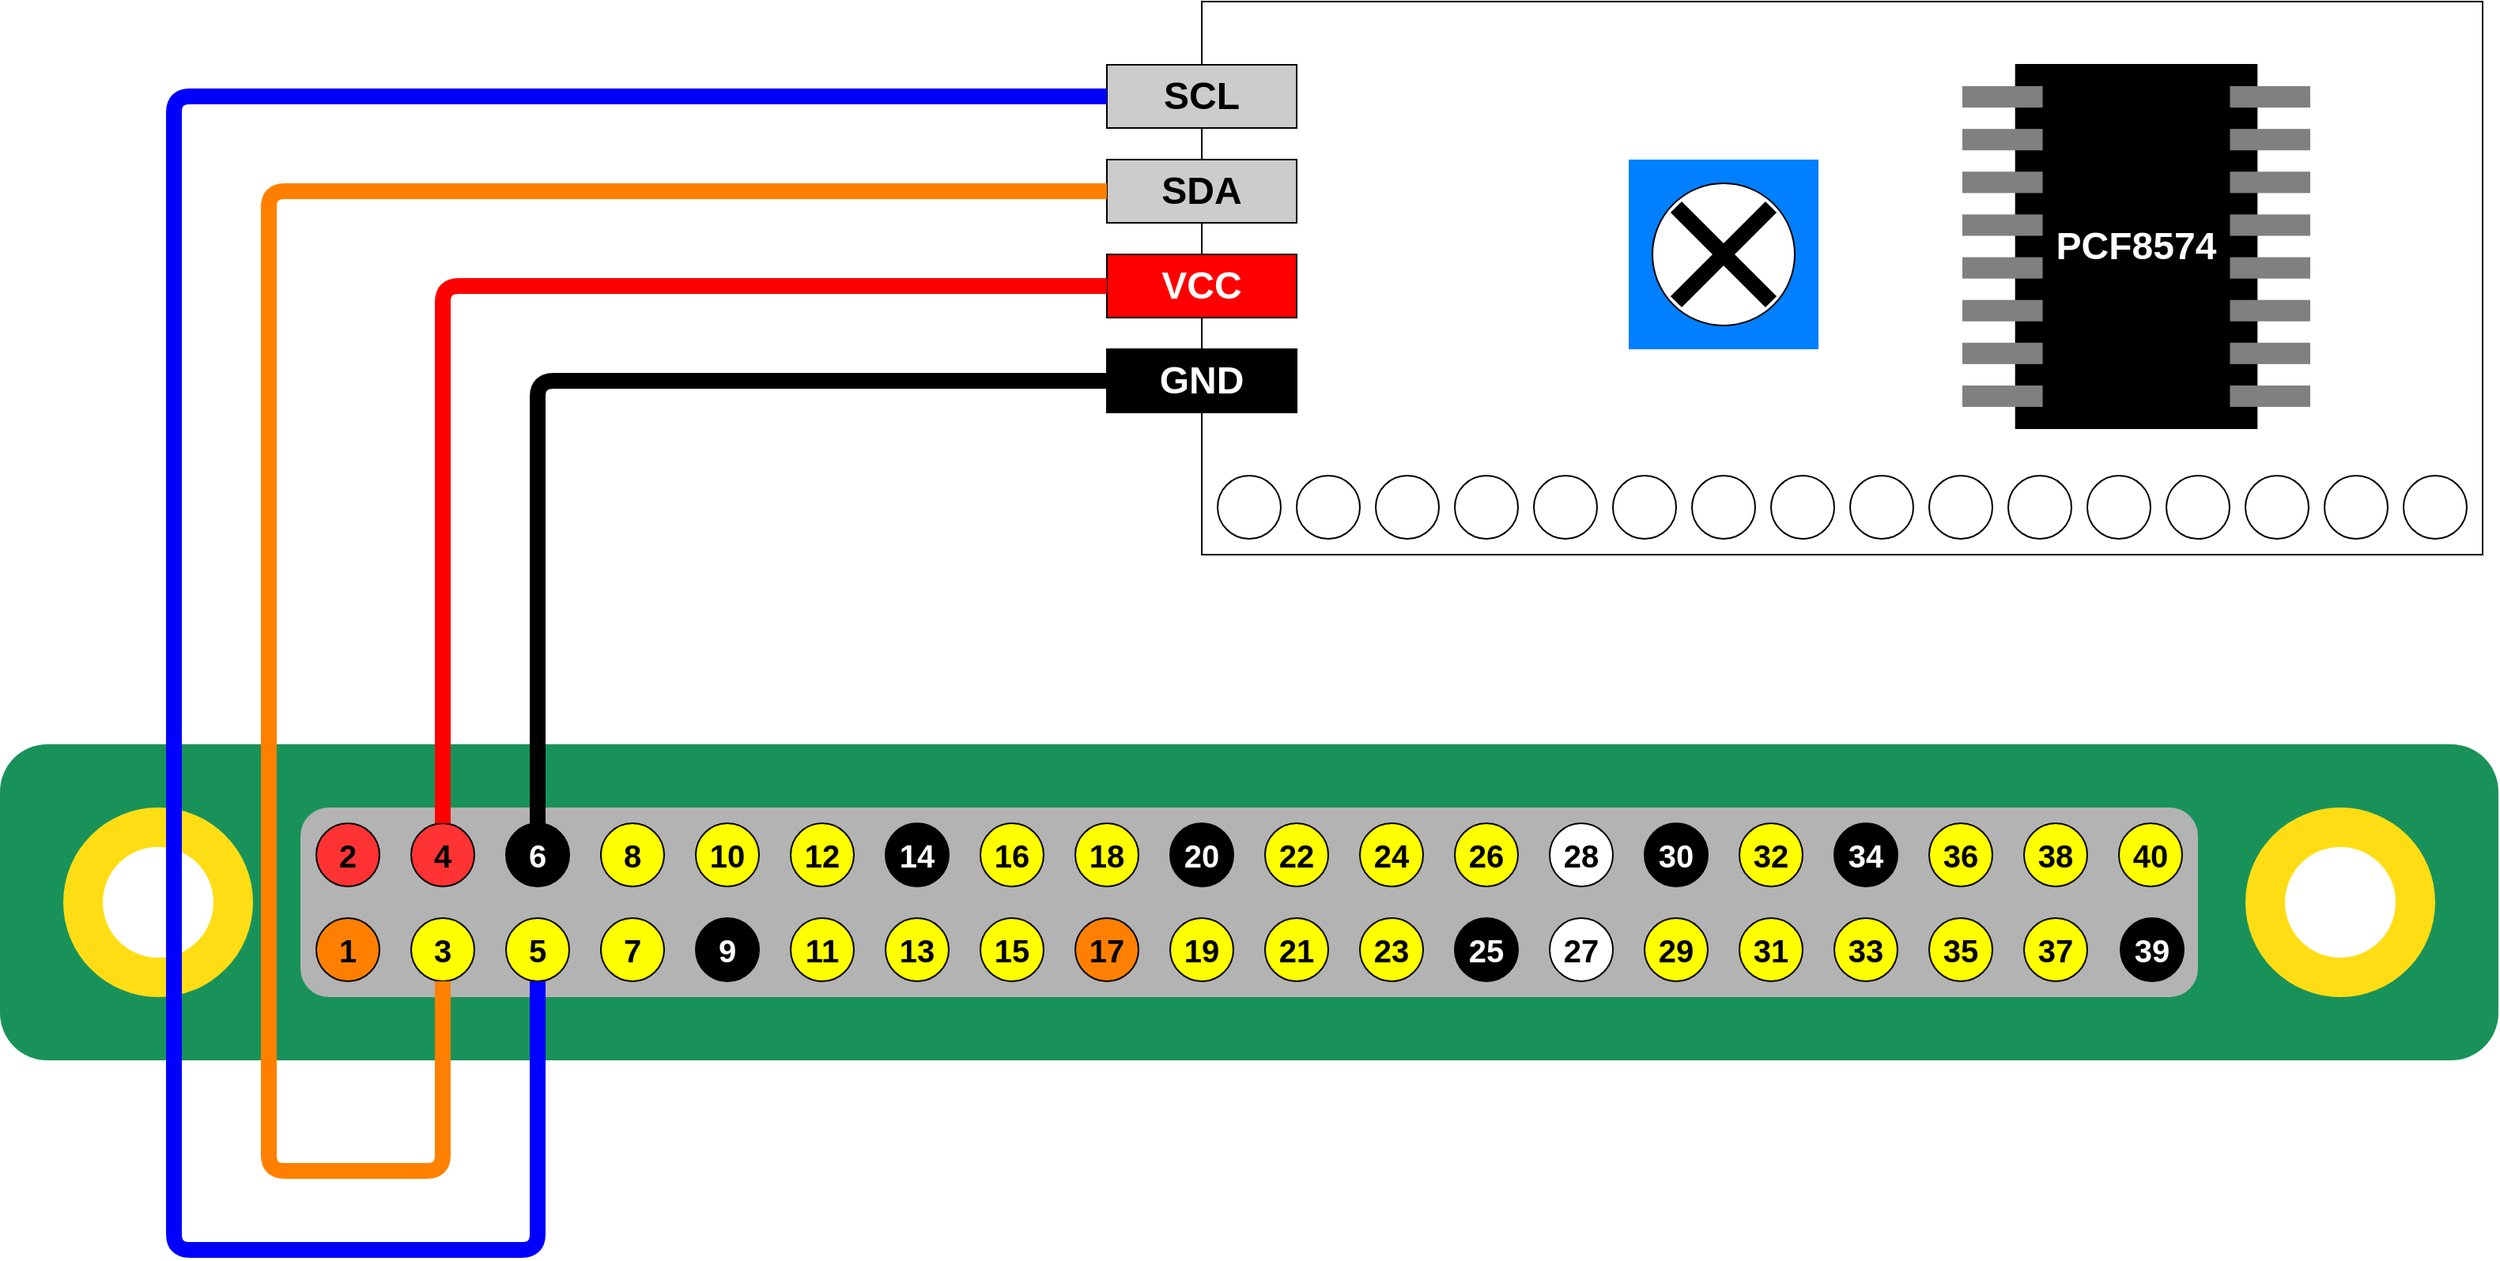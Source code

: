 <mxfile version="13.6.6" type="device"><diagram id="_aC_CADvqbbAwYfxRJbj" name="Page-1"><mxGraphModel dx="3145" dy="1750" grid="1" gridSize="10" guides="1" tooltips="1" connect="1" arrows="1" fold="1" page="1" pageScale="1" pageWidth="827" pageHeight="1169" math="0" shadow="0"><root><mxCell id="0"/><mxCell id="1" parent="0"/><mxCell id="cCr36_v7XTfjkxN-WHU--47" value="" style="group" vertex="1" connectable="0" parent="1"><mxGeometry y="560" width="1580" height="200" as="geometry"/></mxCell><mxCell id="cCr36_v7XTfjkxN-WHU--45" value="" style="rounded=1;whiteSpace=wrap;html=1;labelBackgroundColor=none;fontSize=20;fontColor=#FFFFFF;fillColor=#19925a;strokeColor=none;" vertex="1" parent="cCr36_v7XTfjkxN-WHU--47"><mxGeometry width="1580" height="200" as="geometry"/></mxCell><mxCell id="cCr36_v7XTfjkxN-WHU--46" value="" style="rounded=1;whiteSpace=wrap;html=1;labelBackgroundColor=none;fontSize=20;fontColor=#FFFFFF;fillColor=#B3B3B3;strokeColor=none;" vertex="1" parent="cCr36_v7XTfjkxN-WHU--47"><mxGeometry x="190" y="40" width="1200" height="120" as="geometry"/></mxCell><mxCell id="cCr36_v7XTfjkxN-WHU--41" value="" style="ellipse;whiteSpace=wrap;html=1;aspect=fixed;labelBackgroundColor=none;fontSize=20;fontColor=#FFFFFF;strokeColor=none;fillColor=#FFDD15;" vertex="1" parent="cCr36_v7XTfjkxN-WHU--47"><mxGeometry x="40" y="40" width="120" height="120" as="geometry"/></mxCell><mxCell id="cCr36_v7XTfjkxN-WHU--42" value="" style="ellipse;whiteSpace=wrap;html=1;aspect=fixed;labelBackgroundColor=none;fontSize=20;fontColor=#FFFFFF;fillColor=#FFFFFF;strokeColor=none;" vertex="1" parent="cCr36_v7XTfjkxN-WHU--47"><mxGeometry x="65" y="65" width="70" height="70" as="geometry"/></mxCell><mxCell id="cCr36_v7XTfjkxN-WHU--43" value="" style="ellipse;whiteSpace=wrap;html=1;aspect=fixed;labelBackgroundColor=none;fontSize=20;fontColor=#FFFFFF;strokeColor=none;fillColor=#FFDD15;" vertex="1" parent="cCr36_v7XTfjkxN-WHU--47"><mxGeometry x="1420" y="40" width="120" height="120" as="geometry"/></mxCell><mxCell id="cCr36_v7XTfjkxN-WHU--44" value="" style="ellipse;whiteSpace=wrap;html=1;aspect=fixed;labelBackgroundColor=none;fontSize=20;fontColor=#FFFFFF;fillColor=#FFFFFF;strokeColor=none;" vertex="1" parent="cCr36_v7XTfjkxN-WHU--47"><mxGeometry x="1445" y="65" width="70" height="70" as="geometry"/></mxCell><mxCell id="cCr36_v7XTfjkxN-WHU--1" value="1" style="ellipse;whiteSpace=wrap;html=1;aspect=fixed;fontStyle=1;fontSize=20;fillColor=#FF8000;" vertex="1" parent="1"><mxGeometry x="200" y="670" width="40" height="40" as="geometry"/></mxCell><mxCell id="cCr36_v7XTfjkxN-WHU--2" value="2" style="ellipse;whiteSpace=wrap;html=1;aspect=fixed;fontStyle=1;fontSize=20;fillColor=#FF3333;" vertex="1" parent="1"><mxGeometry x="200" y="610" width="40" height="40" as="geometry"/></mxCell><mxCell id="cCr36_v7XTfjkxN-WHU--3" value="3" style="ellipse;whiteSpace=wrap;html=1;aspect=fixed;fontStyle=1;fontSize=20;fillColor=#FFFF00;" vertex="1" parent="1"><mxGeometry x="260" y="670" width="40" height="40" as="geometry"/></mxCell><mxCell id="cCr36_v7XTfjkxN-WHU--4" value="5" style="ellipse;whiteSpace=wrap;html=1;aspect=fixed;fontStyle=1;fontSize=20;fillColor=#FFFF00;" vertex="1" parent="1"><mxGeometry x="320" y="670" width="40" height="40" as="geometry"/></mxCell><mxCell id="cCr36_v7XTfjkxN-WHU--5" value="9" style="ellipse;whiteSpace=wrap;html=1;aspect=fixed;fontStyle=1;fontSize=20;fillColor=#000000;labelBackgroundColor=none;fontColor=#FFFFFF;" vertex="1" parent="1"><mxGeometry x="440" y="670" width="40" height="40" as="geometry"/></mxCell><mxCell id="cCr36_v7XTfjkxN-WHU--6" value="11" style="ellipse;whiteSpace=wrap;html=1;aspect=fixed;fontStyle=1;fontSize=20;fillColor=#FFFF00;" vertex="1" parent="1"><mxGeometry x="500" y="670" width="40" height="40" as="geometry"/></mxCell><mxCell id="cCr36_v7XTfjkxN-WHU--7" value="13" style="ellipse;whiteSpace=wrap;html=1;aspect=fixed;fontStyle=1;fontSize=20;fillColor=#FFFF00;" vertex="1" parent="1"><mxGeometry x="560" y="670" width="40" height="40" as="geometry"/></mxCell><mxCell id="cCr36_v7XTfjkxN-WHU--8" value="15" style="ellipse;whiteSpace=wrap;html=1;aspect=fixed;fontStyle=1;fontSize=20;fillColor=#FFFF00;" vertex="1" parent="1"><mxGeometry x="620" y="670" width="40" height="40" as="geometry"/></mxCell><mxCell id="cCr36_v7XTfjkxN-WHU--9" value="17" style="ellipse;whiteSpace=wrap;html=1;aspect=fixed;fontStyle=1;fontSize=20;fillColor=#FF8000;" vertex="1" parent="1"><mxGeometry x="680" y="670" width="40" height="40" as="geometry"/></mxCell><mxCell id="cCr36_v7XTfjkxN-WHU--10" value="19" style="ellipse;whiteSpace=wrap;html=1;aspect=fixed;fontStyle=1;fontSize=20;fillColor=#FFFF00;" vertex="1" parent="1"><mxGeometry x="740" y="670" width="40" height="40" as="geometry"/></mxCell><mxCell id="cCr36_v7XTfjkxN-WHU--11" value="21" style="ellipse;whiteSpace=wrap;html=1;aspect=fixed;fontStyle=1;fontSize=20;fillColor=#FFFF00;" vertex="1" parent="1"><mxGeometry x="800" y="670" width="40" height="40" as="geometry"/></mxCell><mxCell id="cCr36_v7XTfjkxN-WHU--12" value="23" style="ellipse;whiteSpace=wrap;html=1;aspect=fixed;fontStyle=1;fontSize=20;fillColor=#FFFF00;" vertex="1" parent="1"><mxGeometry x="860" y="670" width="40" height="40" as="geometry"/></mxCell><mxCell id="cCr36_v7XTfjkxN-WHU--13" value="25" style="ellipse;whiteSpace=wrap;html=1;aspect=fixed;fontStyle=1;fontSize=20;fillColor=#000000;labelBackgroundColor=none;fontColor=#FFFFFF;" vertex="1" parent="1"><mxGeometry x="920" y="670" width="40" height="40" as="geometry"/></mxCell><mxCell id="cCr36_v7XTfjkxN-WHU--14" value="27" style="ellipse;whiteSpace=wrap;html=1;aspect=fixed;fontStyle=1;fontSize=20;fillColor=#FFFFFF;" vertex="1" parent="1"><mxGeometry x="980" y="670" width="40" height="40" as="geometry"/></mxCell><mxCell id="cCr36_v7XTfjkxN-WHU--15" value="28" style="ellipse;whiteSpace=wrap;html=1;aspect=fixed;fontStyle=1;fontSize=20;fillColor=#FFFFFF;" vertex="1" parent="1"><mxGeometry x="980" y="610" width="40" height="40" as="geometry"/></mxCell><mxCell id="cCr36_v7XTfjkxN-WHU--16" value="7" style="ellipse;whiteSpace=wrap;html=1;aspect=fixed;fontStyle=1;fontSize=20;fillColor=#FFFF00;" vertex="1" parent="1"><mxGeometry x="380" y="670" width="40" height="40" as="geometry"/></mxCell><mxCell id="cCr36_v7XTfjkxN-WHU--17" value="29" style="ellipse;whiteSpace=wrap;html=1;aspect=fixed;fontStyle=1;fontSize=20;fillColor=#FFFF00;" vertex="1" parent="1"><mxGeometry x="1040" y="670" width="40" height="40" as="geometry"/></mxCell><mxCell id="cCr36_v7XTfjkxN-WHU--18" value="31" style="ellipse;whiteSpace=wrap;html=1;aspect=fixed;fontStyle=1;fontSize=20;fillColor=#FFFF00;" vertex="1" parent="1"><mxGeometry x="1100" y="670" width="40" height="40" as="geometry"/></mxCell><mxCell id="cCr36_v7XTfjkxN-WHU--19" value="33" style="ellipse;whiteSpace=wrap;html=1;aspect=fixed;fontStyle=1;fontSize=20;fillColor=#FFFF00;" vertex="1" parent="1"><mxGeometry x="1160" y="670" width="40" height="40" as="geometry"/></mxCell><mxCell id="cCr36_v7XTfjkxN-WHU--20" value="35" style="ellipse;whiteSpace=wrap;html=1;aspect=fixed;fontStyle=1;fontSize=20;fillColor=#FFFF00;" vertex="1" parent="1"><mxGeometry x="1220" y="670" width="40" height="40" as="geometry"/></mxCell><mxCell id="cCr36_v7XTfjkxN-WHU--21" value="37" style="ellipse;whiteSpace=wrap;html=1;aspect=fixed;fontStyle=1;fontSize=20;fillColor=#FFFF00;" vertex="1" parent="1"><mxGeometry x="1280" y="670" width="40" height="40" as="geometry"/></mxCell><mxCell id="cCr36_v7XTfjkxN-WHU--22" value="39" style="ellipse;whiteSpace=wrap;html=1;aspect=fixed;fontStyle=1;fontSize=20;fillColor=#000000;labelBackgroundColor=none;fontColor=#FFFFFF;" vertex="1" parent="1"><mxGeometry x="1341" y="670" width="40" height="40" as="geometry"/></mxCell><mxCell id="cCr36_v7XTfjkxN-WHU--23" value="4" style="ellipse;whiteSpace=wrap;html=1;aspect=fixed;fontStyle=1;fontSize=20;fillColor=#FF3333;" vertex="1" parent="1"><mxGeometry x="260" y="610" width="40" height="40" as="geometry"/></mxCell><mxCell id="cCr36_v7XTfjkxN-WHU--24" value="6" style="ellipse;whiteSpace=wrap;html=1;aspect=fixed;fontStyle=1;fontSize=20;fillColor=#000000;labelBackgroundColor=none;fontColor=#FFFFFF;" vertex="1" parent="1"><mxGeometry x="320" y="610" width="40" height="40" as="geometry"/></mxCell><mxCell id="cCr36_v7XTfjkxN-WHU--25" value="8" style="ellipse;whiteSpace=wrap;html=1;aspect=fixed;fontStyle=1;fontSize=20;fillColor=#FFFF00;" vertex="1" parent="1"><mxGeometry x="380" y="610" width="40" height="40" as="geometry"/></mxCell><mxCell id="cCr36_v7XTfjkxN-WHU--26" value="10" style="ellipse;whiteSpace=wrap;html=1;aspect=fixed;fontStyle=1;fontSize=20;fillColor=#FFFF00;" vertex="1" parent="1"><mxGeometry x="440" y="610" width="40" height="40" as="geometry"/></mxCell><mxCell id="cCr36_v7XTfjkxN-WHU--27" value="12" style="ellipse;whiteSpace=wrap;html=1;aspect=fixed;fontStyle=1;fontSize=20;fillColor=#FFFF00;" vertex="1" parent="1"><mxGeometry x="500" y="610" width="40" height="40" as="geometry"/></mxCell><mxCell id="cCr36_v7XTfjkxN-WHU--28" value="14" style="ellipse;whiteSpace=wrap;html=1;aspect=fixed;fontStyle=1;fontSize=20;fillColor=#000000;labelBackgroundColor=none;fontColor=#FFFFFF;" vertex="1" parent="1"><mxGeometry x="560" y="610" width="40" height="40" as="geometry"/></mxCell><mxCell id="cCr36_v7XTfjkxN-WHU--29" value="16" style="ellipse;whiteSpace=wrap;html=1;aspect=fixed;fontStyle=1;fontSize=20;fillColor=#FFFF00;" vertex="1" parent="1"><mxGeometry x="620" y="610" width="40" height="40" as="geometry"/></mxCell><mxCell id="cCr36_v7XTfjkxN-WHU--30" value="18" style="ellipse;whiteSpace=wrap;html=1;aspect=fixed;fontStyle=1;fontSize=20;fillColor=#FFFF00;" vertex="1" parent="1"><mxGeometry x="680" y="610" width="40" height="40" as="geometry"/></mxCell><mxCell id="cCr36_v7XTfjkxN-WHU--31" value="20" style="ellipse;whiteSpace=wrap;html=1;aspect=fixed;fontStyle=1;fontSize=20;fillColor=#000000;labelBackgroundColor=none;fontColor=#FFFFFF;" vertex="1" parent="1"><mxGeometry x="740" y="610" width="40" height="40" as="geometry"/></mxCell><mxCell id="cCr36_v7XTfjkxN-WHU--32" value="22" style="ellipse;whiteSpace=wrap;html=1;aspect=fixed;fontStyle=1;fontSize=20;fillColor=#FFFF00;" vertex="1" parent="1"><mxGeometry x="800" y="610" width="40" height="40" as="geometry"/></mxCell><mxCell id="cCr36_v7XTfjkxN-WHU--33" value="24" style="ellipse;whiteSpace=wrap;html=1;aspect=fixed;fontStyle=1;fontSize=20;fillColor=#FFFF00;" vertex="1" parent="1"><mxGeometry x="860" y="610" width="40" height="40" as="geometry"/></mxCell><mxCell id="cCr36_v7XTfjkxN-WHU--34" value="26" style="ellipse;whiteSpace=wrap;html=1;aspect=fixed;fontStyle=1;fontSize=20;fillColor=#FFFF00;" vertex="1" parent="1"><mxGeometry x="920" y="610" width="40" height="40" as="geometry"/></mxCell><mxCell id="cCr36_v7XTfjkxN-WHU--35" value="30" style="ellipse;whiteSpace=wrap;html=1;aspect=fixed;fontStyle=1;fontSize=20;fillColor=#000000;labelBackgroundColor=none;fontColor=#FFFFFF;" vertex="1" parent="1"><mxGeometry x="1040" y="610" width="40" height="40" as="geometry"/></mxCell><mxCell id="cCr36_v7XTfjkxN-WHU--36" value="32" style="ellipse;whiteSpace=wrap;html=1;aspect=fixed;fontStyle=1;fontSize=20;fillColor=#FFFF00;" vertex="1" parent="1"><mxGeometry x="1100" y="610" width="40" height="40" as="geometry"/></mxCell><mxCell id="cCr36_v7XTfjkxN-WHU--37" value="34" style="ellipse;whiteSpace=wrap;html=1;aspect=fixed;fontStyle=1;fontSize=20;fillColor=#000000;labelBackgroundColor=none;fontColor=#FFFFFF;" vertex="1" parent="1"><mxGeometry x="1160" y="610" width="40" height="40" as="geometry"/></mxCell><mxCell id="cCr36_v7XTfjkxN-WHU--38" value="36" style="ellipse;whiteSpace=wrap;html=1;aspect=fixed;fontStyle=1;fontSize=20;fillColor=#FFFF00;" vertex="1" parent="1"><mxGeometry x="1220" y="610" width="40" height="40" as="geometry"/></mxCell><mxCell id="cCr36_v7XTfjkxN-WHU--39" value="38" style="ellipse;whiteSpace=wrap;html=1;aspect=fixed;fontStyle=1;fontSize=20;fillColor=#FFFF00;" vertex="1" parent="1"><mxGeometry x="1280" y="610" width="40" height="40" as="geometry"/></mxCell><mxCell id="cCr36_v7XTfjkxN-WHU--40" value="40" style="ellipse;whiteSpace=wrap;html=1;aspect=fixed;fontStyle=1;fontSize=20;fillColor=#FFFF00;" vertex="1" parent="1"><mxGeometry x="1340" y="610" width="40" height="40" as="geometry"/></mxCell><mxCell id="cCr36_v7XTfjkxN-WHU--48" value="" style="rounded=0;whiteSpace=wrap;html=1;align=right;" vertex="1" parent="1"><mxGeometry x="760" y="90" width="810" height="350" as="geometry"/></mxCell><mxCell id="cCr36_v7XTfjkxN-WHU--64" value="" style="ellipse;whiteSpace=wrap;html=1;fillColor=none;" vertex="1" parent="1"><mxGeometry x="1120" y="390" width="40" height="40" as="geometry"/></mxCell><mxCell id="cCr36_v7XTfjkxN-WHU--65" value="" style="group" vertex="1" connectable="0" parent="1"><mxGeometry x="1030" y="190" width="120" height="120" as="geometry"/></mxCell><mxCell id="cCr36_v7XTfjkxN-WHU--66" value="" style="whiteSpace=wrap;html=1;aspect=fixed;strokeColor=none;fillColor=#007FFF;" vertex="1" parent="cCr36_v7XTfjkxN-WHU--65"><mxGeometry width="120" height="120" as="geometry"/></mxCell><mxCell id="cCr36_v7XTfjkxN-WHU--67" value="" style="ellipse;whiteSpace=wrap;html=1;aspect=fixed;" vertex="1" parent="cCr36_v7XTfjkxN-WHU--65"><mxGeometry x="15" y="15" width="90" height="90" as="geometry"/></mxCell><mxCell id="cCr36_v7XTfjkxN-WHU--68" value="" style="endArrow=none;html=1;strokeWidth=10;" edge="1" parent="cCr36_v7XTfjkxN-WHU--65"><mxGeometry width="50" height="50" relative="1" as="geometry"><mxPoint x="30" y="90" as="sourcePoint"/><mxPoint x="90" y="30" as="targetPoint"/></mxGeometry></mxCell><mxCell id="cCr36_v7XTfjkxN-WHU--69" value="" style="endArrow=none;html=1;strokeWidth=10;" edge="1" parent="cCr36_v7XTfjkxN-WHU--65"><mxGeometry width="50" height="50" relative="1" as="geometry"><mxPoint x="30" y="30" as="sourcePoint"/><mxPoint x="90" y="90" as="targetPoint"/></mxGeometry></mxCell><mxCell id="cCr36_v7XTfjkxN-WHU--70" value="" style="group;fontSize=14;" vertex="1" connectable="0" parent="1"><mxGeometry x="1241" y="130" width="220" height="230" as="geometry"/></mxCell><mxCell id="cCr36_v7XTfjkxN-WHU--71" value="&lt;font style=&quot;font-size: 24px;&quot;&gt;&lt;b style=&quot;font-size: 24px;&quot;&gt;PCF8574&lt;/b&gt;&lt;/font&gt;" style="rounded=0;whiteSpace=wrap;html=1;fillColor=#000000;fontColor=#FFFFFFFF;fontSize=24;" vertex="1" parent="cCr36_v7XTfjkxN-WHU--70"><mxGeometry x="33.846" width="152.308" height="230" as="geometry"/></mxCell><mxCell id="cCr36_v7XTfjkxN-WHU--72" value="" style="rounded=0;whiteSpace=wrap;html=1;strokeColor=none;fillColor=#808080;" vertex="1" parent="cCr36_v7XTfjkxN-WHU--70"><mxGeometry y="13.529" width="50.769" height="13.529" as="geometry"/></mxCell><mxCell id="cCr36_v7XTfjkxN-WHU--73" value="" style="rounded=0;whiteSpace=wrap;html=1;strokeColor=none;fillColor=#808080;" vertex="1" parent="cCr36_v7XTfjkxN-WHU--70"><mxGeometry y="40.588" width="50.769" height="13.529" as="geometry"/></mxCell><mxCell id="cCr36_v7XTfjkxN-WHU--74" value="" style="rounded=0;whiteSpace=wrap;html=1;strokeColor=none;fillColor=#808080;" vertex="1" parent="cCr36_v7XTfjkxN-WHU--70"><mxGeometry y="67.647" width="50.769" height="13.529" as="geometry"/></mxCell><mxCell id="cCr36_v7XTfjkxN-WHU--75" value="" style="rounded=0;whiteSpace=wrap;html=1;strokeColor=none;fillColor=#808080;" vertex="1" parent="cCr36_v7XTfjkxN-WHU--70"><mxGeometry y="94.706" width="50.769" height="13.529" as="geometry"/></mxCell><mxCell id="cCr36_v7XTfjkxN-WHU--76" value="" style="rounded=0;whiteSpace=wrap;html=1;strokeColor=none;fillColor=#808080;" vertex="1" parent="cCr36_v7XTfjkxN-WHU--70"><mxGeometry y="121.765" width="50.769" height="13.529" as="geometry"/></mxCell><mxCell id="cCr36_v7XTfjkxN-WHU--77" value="" style="rounded=0;whiteSpace=wrap;html=1;strokeColor=none;fillColor=#808080;" vertex="1" parent="cCr36_v7XTfjkxN-WHU--70"><mxGeometry y="148.824" width="50.769" height="13.529" as="geometry"/></mxCell><mxCell id="cCr36_v7XTfjkxN-WHU--78" value="" style="rounded=0;whiteSpace=wrap;html=1;strokeColor=none;fillColor=#808080;" vertex="1" parent="cCr36_v7XTfjkxN-WHU--70"><mxGeometry y="175.882" width="50.769" height="13.529" as="geometry"/></mxCell><mxCell id="cCr36_v7XTfjkxN-WHU--79" value="" style="rounded=0;whiteSpace=wrap;html=1;strokeColor=none;fillColor=#808080;" vertex="1" parent="cCr36_v7XTfjkxN-WHU--70"><mxGeometry y="202.941" width="50.769" height="13.529" as="geometry"/></mxCell><mxCell id="cCr36_v7XTfjkxN-WHU--80" value="" style="rounded=0;whiteSpace=wrap;html=1;strokeColor=none;fillColor=#808080;" vertex="1" parent="cCr36_v7XTfjkxN-WHU--70"><mxGeometry x="169.231" y="13.529" width="50.769" height="13.529" as="geometry"/></mxCell><mxCell id="cCr36_v7XTfjkxN-WHU--81" value="" style="rounded=0;whiteSpace=wrap;html=1;strokeColor=none;fillColor=#808080;" vertex="1" parent="cCr36_v7XTfjkxN-WHU--70"><mxGeometry x="169.231" y="40.588" width="50.769" height="13.529" as="geometry"/></mxCell><mxCell id="cCr36_v7XTfjkxN-WHU--82" value="" style="rounded=0;whiteSpace=wrap;html=1;strokeColor=none;fillColor=#808080;" vertex="1" parent="cCr36_v7XTfjkxN-WHU--70"><mxGeometry x="169.231" y="67.647" width="50.769" height="13.529" as="geometry"/></mxCell><mxCell id="cCr36_v7XTfjkxN-WHU--83" value="" style="rounded=0;whiteSpace=wrap;html=1;strokeColor=none;fillColor=#808080;" vertex="1" parent="cCr36_v7XTfjkxN-WHU--70"><mxGeometry x="169.231" y="94.706" width="50.769" height="13.529" as="geometry"/></mxCell><mxCell id="cCr36_v7XTfjkxN-WHU--84" value="" style="rounded=0;whiteSpace=wrap;html=1;strokeColor=none;fillColor=#808080;" vertex="1" parent="cCr36_v7XTfjkxN-WHU--70"><mxGeometry x="169.231" y="121.765" width="50.769" height="13.529" as="geometry"/></mxCell><mxCell id="cCr36_v7XTfjkxN-WHU--85" value="" style="rounded=0;whiteSpace=wrap;html=1;strokeColor=none;fillColor=#808080;" vertex="1" parent="cCr36_v7XTfjkxN-WHU--70"><mxGeometry x="169.231" y="148.824" width="50.769" height="13.529" as="geometry"/></mxCell><mxCell id="cCr36_v7XTfjkxN-WHU--86" value="" style="rounded=0;whiteSpace=wrap;html=1;strokeColor=none;fillColor=#808080;" vertex="1" parent="cCr36_v7XTfjkxN-WHU--70"><mxGeometry x="169.231" y="175.882" width="50.769" height="13.529" as="geometry"/></mxCell><mxCell id="cCr36_v7XTfjkxN-WHU--87" value="" style="rounded=0;whiteSpace=wrap;html=1;strokeColor=none;fillColor=#808080;" vertex="1" parent="cCr36_v7XTfjkxN-WHU--70"><mxGeometry x="169.231" y="202.941" width="50.769" height="13.529" as="geometry"/></mxCell><mxCell id="cCr36_v7XTfjkxN-WHU--88" value="&lt;font style=&quot;font-size: 24px;&quot;&gt;&lt;b style=&quot;font-size: 24px;&quot;&gt;VCC&lt;/b&gt;&lt;/font&gt;" style="rounded=0;whiteSpace=wrap;html=1;fontColor=#FFFFFFFF;fillColor=#FF0000;fontSize=24;" vertex="1" parent="1"><mxGeometry x="700" y="250" width="120" height="40" as="geometry"/></mxCell><mxCell id="cCr36_v7XTfjkxN-WHU--89" value="&lt;font color=&quot;#000000&quot; style=&quot;font-size: 24px;&quot;&gt;&lt;b style=&quot;font-size: 24px;&quot;&gt;SDA&lt;/b&gt;&lt;/font&gt;" style="rounded=0;whiteSpace=wrap;html=1;fontColor=#FFFFFFFF;fillColor=#CCCCCC;fontSize=24;" vertex="1" parent="1"><mxGeometry x="700" y="190" width="120" height="40" as="geometry"/></mxCell><mxCell id="cCr36_v7XTfjkxN-WHU--90" value="&lt;font style=&quot;font-size: 24px;&quot; color=&quot;#000000&quot;&gt;&lt;b style=&quot;font-size: 24px;&quot;&gt;SCL&lt;/b&gt;&lt;/font&gt;" style="rounded=0;whiteSpace=wrap;html=1;fontColor=#FFFFFFFF;fillColor=#CCCCCC;fontSize=24;" vertex="1" parent="1"><mxGeometry x="700" y="130" width="120" height="40" as="geometry"/></mxCell><mxCell id="cCr36_v7XTfjkxN-WHU--91" value="&lt;b style=&quot;font-size: 24px;&quot;&gt;&lt;font style=&quot;font-size: 24px;&quot;&gt;GND&lt;/font&gt;&lt;/b&gt;" style="rounded=0;whiteSpace=wrap;html=1;fontColor=#FFFFFFFF;fillColor=#000000;fontSize=24;" vertex="1" parent="1"><mxGeometry x="700" y="310" width="120" height="40" as="geometry"/></mxCell><mxCell id="cCr36_v7XTfjkxN-WHU--92" value="" style="ellipse;whiteSpace=wrap;html=1;fillColor=none;" vertex="1" parent="1"><mxGeometry x="970" y="390" width="40" height="40" as="geometry"/></mxCell><mxCell id="cCr36_v7XTfjkxN-WHU--93" value="" style="ellipse;whiteSpace=wrap;html=1;fillColor=none;" vertex="1" parent="1"><mxGeometry x="1020" y="390" width="40" height="40" as="geometry"/></mxCell><mxCell id="cCr36_v7XTfjkxN-WHU--94" value="" style="ellipse;whiteSpace=wrap;html=1;fillColor=none;" vertex="1" parent="1"><mxGeometry x="1070" y="390" width="40" height="40" as="geometry"/></mxCell><mxCell id="cCr36_v7XTfjkxN-WHU--96" value="" style="ellipse;whiteSpace=wrap;html=1;fillColor=none;" vertex="1" parent="1"><mxGeometry x="1320" y="390" width="40" height="40" as="geometry"/></mxCell><mxCell id="cCr36_v7XTfjkxN-WHU--97" value="" style="ellipse;whiteSpace=wrap;html=1;fillColor=none;" vertex="1" parent="1"><mxGeometry x="1170" y="390" width="40" height="40" as="geometry"/></mxCell><mxCell id="cCr36_v7XTfjkxN-WHU--98" value="" style="ellipse;whiteSpace=wrap;html=1;fillColor=none;" vertex="1" parent="1"><mxGeometry x="1220" y="390" width="40" height="40" as="geometry"/></mxCell><mxCell id="cCr36_v7XTfjkxN-WHU--99" value="" style="ellipse;whiteSpace=wrap;html=1;fillColor=none;" vertex="1" parent="1"><mxGeometry x="1270" y="390" width="40" height="40" as="geometry"/></mxCell><mxCell id="cCr36_v7XTfjkxN-WHU--100" value="" style="ellipse;whiteSpace=wrap;html=1;fillColor=none;" vertex="1" parent="1"><mxGeometry x="920" y="390" width="40" height="40" as="geometry"/></mxCell><mxCell id="cCr36_v7XTfjkxN-WHU--101" value="" style="ellipse;whiteSpace=wrap;html=1;fillColor=none;" vertex="1" parent="1"><mxGeometry x="770" y="390" width="40" height="40" as="geometry"/></mxCell><mxCell id="cCr36_v7XTfjkxN-WHU--102" value="" style="ellipse;whiteSpace=wrap;html=1;fillColor=none;" vertex="1" parent="1"><mxGeometry x="820" y="390" width="40" height="40" as="geometry"/></mxCell><mxCell id="cCr36_v7XTfjkxN-WHU--103" value="" style="ellipse;whiteSpace=wrap;html=1;fillColor=none;" vertex="1" parent="1"><mxGeometry x="870" y="390" width="40" height="40" as="geometry"/></mxCell><mxCell id="cCr36_v7XTfjkxN-WHU--104" value="" style="ellipse;whiteSpace=wrap;html=1;fillColor=none;" vertex="1" parent="1"><mxGeometry x="1520" y="390" width="40" height="40" as="geometry"/></mxCell><mxCell id="cCr36_v7XTfjkxN-WHU--105" value="" style="ellipse;whiteSpace=wrap;html=1;fillColor=none;" vertex="1" parent="1"><mxGeometry x="1370" y="390" width="40" height="40" as="geometry"/></mxCell><mxCell id="cCr36_v7XTfjkxN-WHU--106" value="" style="ellipse;whiteSpace=wrap;html=1;fillColor=none;" vertex="1" parent="1"><mxGeometry x="1420" y="390" width="40" height="40" as="geometry"/></mxCell><mxCell id="cCr36_v7XTfjkxN-WHU--107" value="" style="ellipse;whiteSpace=wrap;html=1;fillColor=none;" vertex="1" parent="1"><mxGeometry x="1470" y="390" width="40" height="40" as="geometry"/></mxCell><mxCell id="cCr36_v7XTfjkxN-WHU--108" value="" style="endArrow=none;html=1;fontSize=24;fontColor=#FFFFFF;entryX=0;entryY=0.5;entryDx=0;entryDy=0;strokeWidth=10;" edge="1" parent="1" target="cCr36_v7XTfjkxN-WHU--91"><mxGeometry width="50" height="50" relative="1" as="geometry"><mxPoint x="340" y="610" as="sourcePoint"/><mxPoint x="400" y="360" as="targetPoint"/><Array as="points"><mxPoint x="340" y="330"/></Array></mxGeometry></mxCell><mxCell id="cCr36_v7XTfjkxN-WHU--109" value="" style="endArrow=none;html=1;fontSize=24;fontColor=#FFFFFF;entryX=0;entryY=0.5;entryDx=0;entryDy=0;strokeWidth=10;exitX=0.5;exitY=0;exitDx=0;exitDy=0;strokeColor=#FF0000;" edge="1" parent="1" source="cCr36_v7XTfjkxN-WHU--23" target="cCr36_v7XTfjkxN-WHU--88"><mxGeometry width="50" height="50" relative="1" as="geometry"><mxPoint x="234" y="530" as="sourcePoint"/><mxPoint x="594" y="250" as="targetPoint"/><Array as="points"><mxPoint x="280" y="270"/></Array></mxGeometry></mxCell><mxCell id="cCr36_v7XTfjkxN-WHU--110" value="" style="endArrow=none;html=1;strokeWidth=10;fontSize=24;fontColor=#FFFFFF;entryX=0;entryY=0.5;entryDx=0;entryDy=0;strokeColor=#FF8000;exitX=0.5;exitY=1;exitDx=0;exitDy=0;" edge="1" parent="1" source="cCr36_v7XTfjkxN-WHU--3" target="cCr36_v7XTfjkxN-WHU--89"><mxGeometry width="50" height="50" relative="1" as="geometry"><mxPoint x="100" y="340" as="sourcePoint"/><mxPoint x="230" y="140" as="targetPoint"/><Array as="points"><mxPoint x="280" y="830"/><mxPoint x="170" y="830"/><mxPoint x="170" y="210"/></Array></mxGeometry></mxCell><mxCell id="cCr36_v7XTfjkxN-WHU--111" value="" style="endArrow=none;html=1;strokeWidth=10;fontSize=24;fontColor=#FFFFFF;entryX=0;entryY=0.5;entryDx=0;entryDy=0;exitX=0.5;exitY=1;exitDx=0;exitDy=0;strokeColor=#0000FF;" edge="1" parent="1" source="cCr36_v7XTfjkxN-WHU--4" target="cCr36_v7XTfjkxN-WHU--90"><mxGeometry width="50" height="50" relative="1" as="geometry"><mxPoint x="259" y="650" as="sourcePoint"/><mxPoint x="679" y="150" as="targetPoint"/><Array as="points"><mxPoint x="340" y="880"/><mxPoint x="110" y="880"/><mxPoint x="110" y="150"/></Array></mxGeometry></mxCell></root></mxGraphModel></diagram></mxfile>